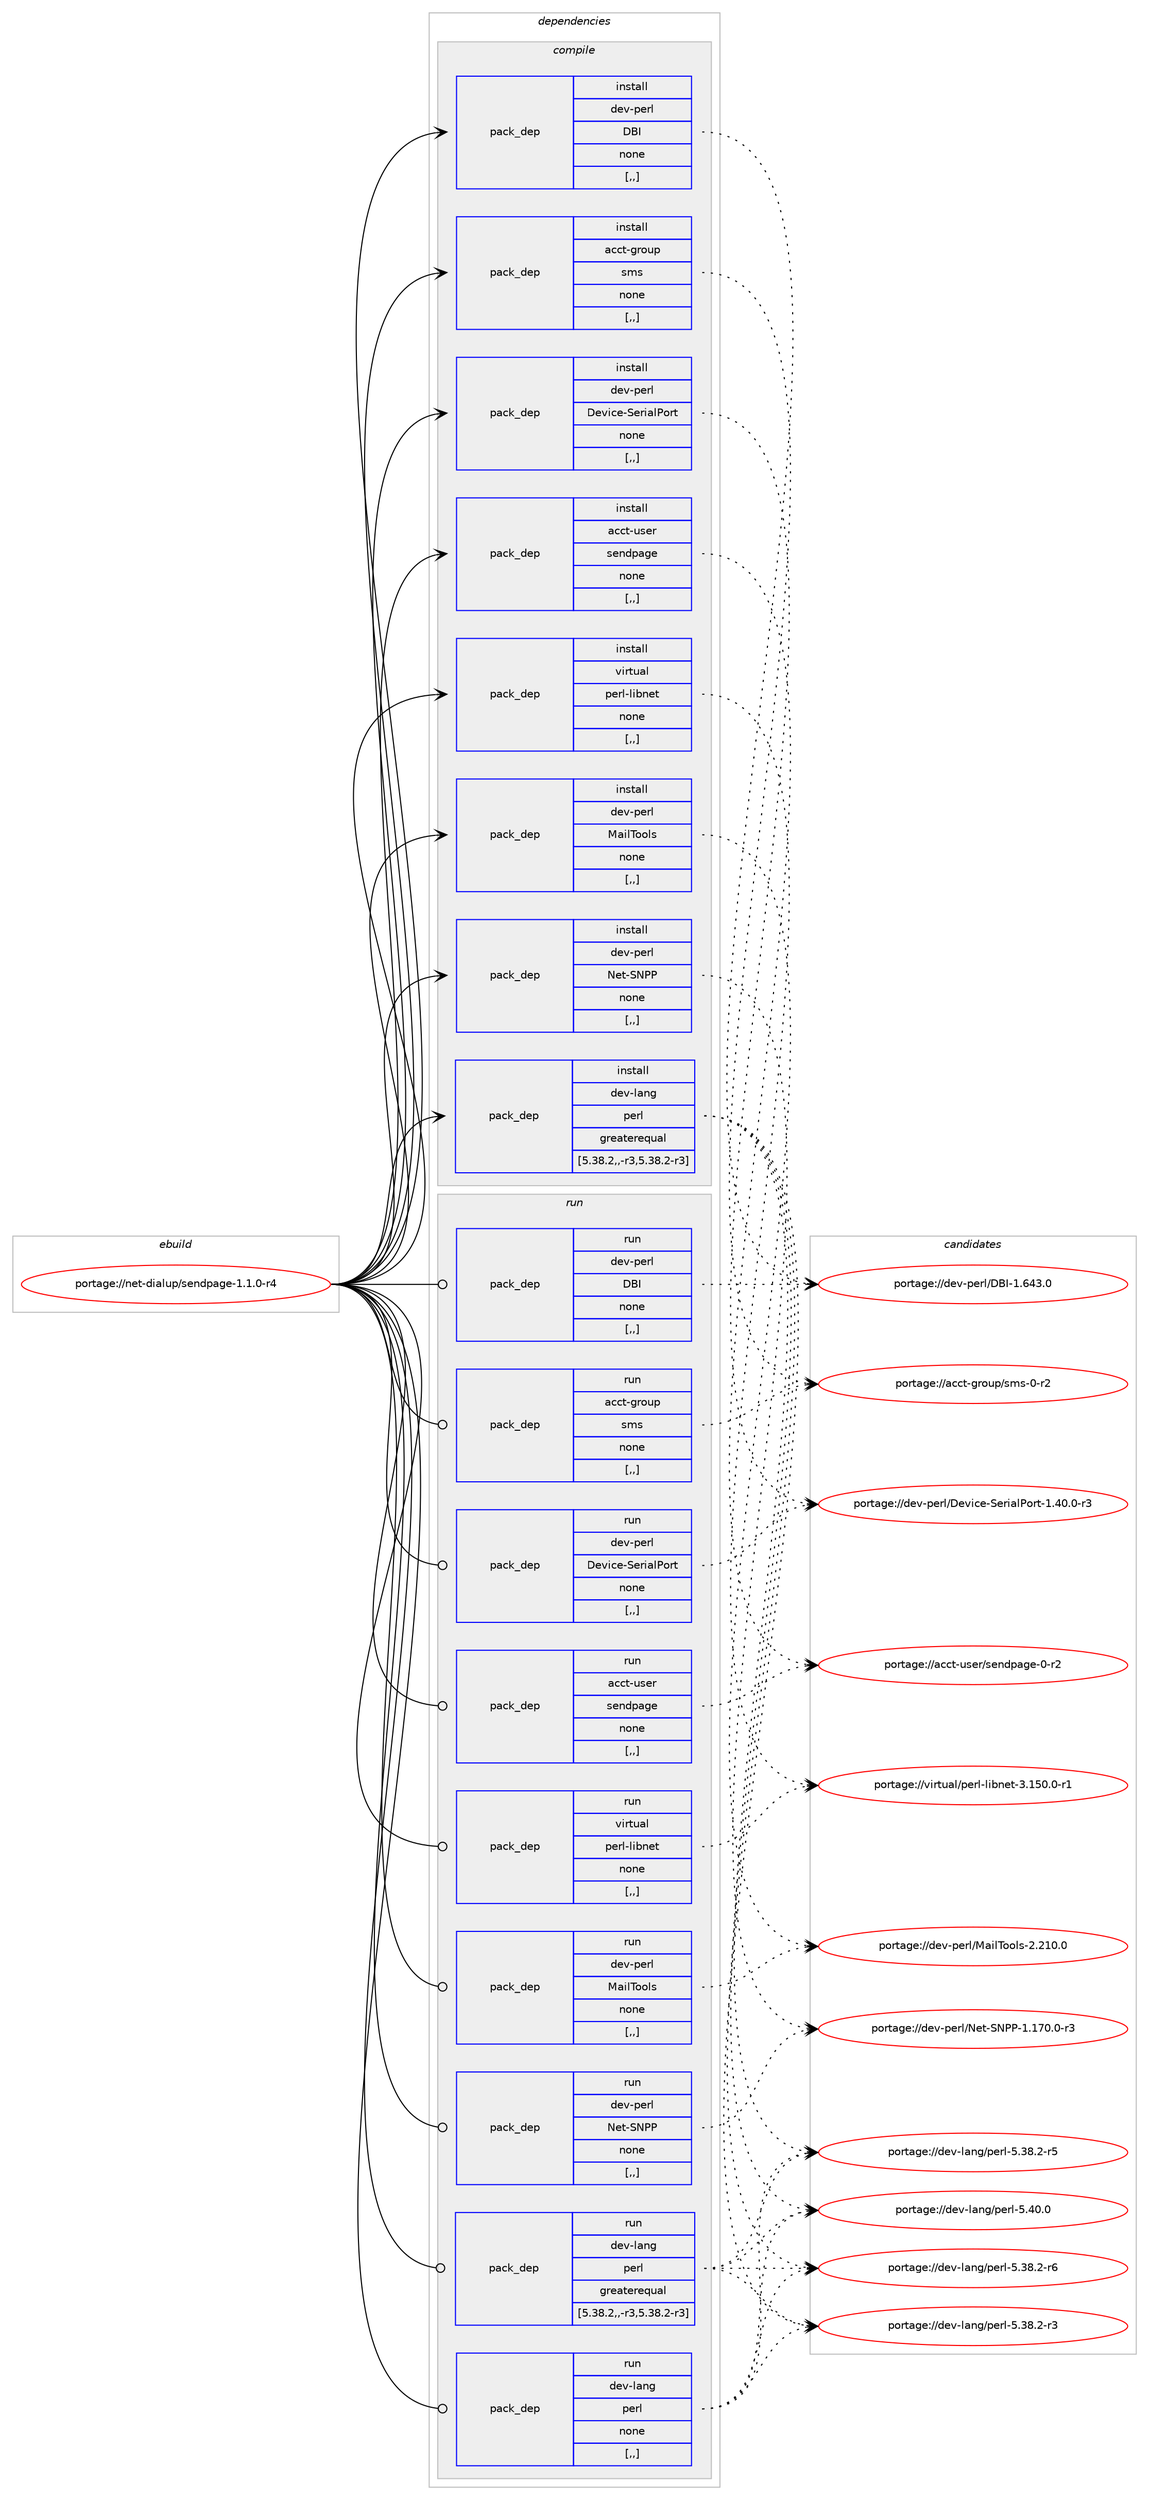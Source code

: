 digraph prolog {

# *************
# Graph options
# *************

newrank=true;
concentrate=true;
compound=true;
graph [rankdir=LR,fontname=Helvetica,fontsize=10,ranksep=1.5];#, ranksep=2.5, nodesep=0.2];
edge  [arrowhead=vee];
node  [fontname=Helvetica,fontsize=10];

# **********
# The ebuild
# **********

subgraph cluster_leftcol {
color=gray;
label=<<i>ebuild</i>>;
id [label="portage://net-dialup/sendpage-1.1.0-r4", color=red, width=4, href="../net-dialup/sendpage-1.1.0-r4.svg"];
}

# ****************
# The dependencies
# ****************

subgraph cluster_midcol {
color=gray;
label=<<i>dependencies</i>>;
subgraph cluster_compile {
fillcolor="#eeeeee";
style=filled;
label=<<i>compile</i>>;
subgraph pack252731 {
dependency344456 [label=<<TABLE BORDER="0" CELLBORDER="1" CELLSPACING="0" CELLPADDING="4" WIDTH="220"><TR><TD ROWSPAN="6" CELLPADDING="30">pack_dep</TD></TR><TR><TD WIDTH="110">install</TD></TR><TR><TD>acct-group</TD></TR><TR><TD>sms</TD></TR><TR><TD>none</TD></TR><TR><TD>[,,]</TD></TR></TABLE>>, shape=none, color=blue];
}
id:e -> dependency344456:w [weight=20,style="solid",arrowhead="vee"];
subgraph pack252732 {
dependency344457 [label=<<TABLE BORDER="0" CELLBORDER="1" CELLSPACING="0" CELLPADDING="4" WIDTH="220"><TR><TD ROWSPAN="6" CELLPADDING="30">pack_dep</TD></TR><TR><TD WIDTH="110">install</TD></TR><TR><TD>acct-user</TD></TR><TR><TD>sendpage</TD></TR><TR><TD>none</TD></TR><TR><TD>[,,]</TD></TR></TABLE>>, shape=none, color=blue];
}
id:e -> dependency344457:w [weight=20,style="solid",arrowhead="vee"];
subgraph pack252733 {
dependency344458 [label=<<TABLE BORDER="0" CELLBORDER="1" CELLSPACING="0" CELLPADDING="4" WIDTH="220"><TR><TD ROWSPAN="6" CELLPADDING="30">pack_dep</TD></TR><TR><TD WIDTH="110">install</TD></TR><TR><TD>dev-lang</TD></TR><TR><TD>perl</TD></TR><TR><TD>greaterequal</TD></TR><TR><TD>[5.38.2,,-r3,5.38.2-r3]</TD></TR></TABLE>>, shape=none, color=blue];
}
id:e -> dependency344458:w [weight=20,style="solid",arrowhead="vee"];
subgraph pack252734 {
dependency344459 [label=<<TABLE BORDER="0" CELLBORDER="1" CELLSPACING="0" CELLPADDING="4" WIDTH="220"><TR><TD ROWSPAN="6" CELLPADDING="30">pack_dep</TD></TR><TR><TD WIDTH="110">install</TD></TR><TR><TD>dev-perl</TD></TR><TR><TD>DBI</TD></TR><TR><TD>none</TD></TR><TR><TD>[,,]</TD></TR></TABLE>>, shape=none, color=blue];
}
id:e -> dependency344459:w [weight=20,style="solid",arrowhead="vee"];
subgraph pack252735 {
dependency344460 [label=<<TABLE BORDER="0" CELLBORDER="1" CELLSPACING="0" CELLPADDING="4" WIDTH="220"><TR><TD ROWSPAN="6" CELLPADDING="30">pack_dep</TD></TR><TR><TD WIDTH="110">install</TD></TR><TR><TD>dev-perl</TD></TR><TR><TD>Device-SerialPort</TD></TR><TR><TD>none</TD></TR><TR><TD>[,,]</TD></TR></TABLE>>, shape=none, color=blue];
}
id:e -> dependency344460:w [weight=20,style="solid",arrowhead="vee"];
subgraph pack252736 {
dependency344461 [label=<<TABLE BORDER="0" CELLBORDER="1" CELLSPACING="0" CELLPADDING="4" WIDTH="220"><TR><TD ROWSPAN="6" CELLPADDING="30">pack_dep</TD></TR><TR><TD WIDTH="110">install</TD></TR><TR><TD>dev-perl</TD></TR><TR><TD>MailTools</TD></TR><TR><TD>none</TD></TR><TR><TD>[,,]</TD></TR></TABLE>>, shape=none, color=blue];
}
id:e -> dependency344461:w [weight=20,style="solid",arrowhead="vee"];
subgraph pack252737 {
dependency344462 [label=<<TABLE BORDER="0" CELLBORDER="1" CELLSPACING="0" CELLPADDING="4" WIDTH="220"><TR><TD ROWSPAN="6" CELLPADDING="30">pack_dep</TD></TR><TR><TD WIDTH="110">install</TD></TR><TR><TD>dev-perl</TD></TR><TR><TD>Net-SNPP</TD></TR><TR><TD>none</TD></TR><TR><TD>[,,]</TD></TR></TABLE>>, shape=none, color=blue];
}
id:e -> dependency344462:w [weight=20,style="solid",arrowhead="vee"];
subgraph pack252738 {
dependency344463 [label=<<TABLE BORDER="0" CELLBORDER="1" CELLSPACING="0" CELLPADDING="4" WIDTH="220"><TR><TD ROWSPAN="6" CELLPADDING="30">pack_dep</TD></TR><TR><TD WIDTH="110">install</TD></TR><TR><TD>virtual</TD></TR><TR><TD>perl-libnet</TD></TR><TR><TD>none</TD></TR><TR><TD>[,,]</TD></TR></TABLE>>, shape=none, color=blue];
}
id:e -> dependency344463:w [weight=20,style="solid",arrowhead="vee"];
}
subgraph cluster_compileandrun {
fillcolor="#eeeeee";
style=filled;
label=<<i>compile and run</i>>;
}
subgraph cluster_run {
fillcolor="#eeeeee";
style=filled;
label=<<i>run</i>>;
subgraph pack252739 {
dependency344464 [label=<<TABLE BORDER="0" CELLBORDER="1" CELLSPACING="0" CELLPADDING="4" WIDTH="220"><TR><TD ROWSPAN="6" CELLPADDING="30">pack_dep</TD></TR><TR><TD WIDTH="110">run</TD></TR><TR><TD>acct-group</TD></TR><TR><TD>sms</TD></TR><TR><TD>none</TD></TR><TR><TD>[,,]</TD></TR></TABLE>>, shape=none, color=blue];
}
id:e -> dependency344464:w [weight=20,style="solid",arrowhead="odot"];
subgraph pack252740 {
dependency344465 [label=<<TABLE BORDER="0" CELLBORDER="1" CELLSPACING="0" CELLPADDING="4" WIDTH="220"><TR><TD ROWSPAN="6" CELLPADDING="30">pack_dep</TD></TR><TR><TD WIDTH="110">run</TD></TR><TR><TD>acct-user</TD></TR><TR><TD>sendpage</TD></TR><TR><TD>none</TD></TR><TR><TD>[,,]</TD></TR></TABLE>>, shape=none, color=blue];
}
id:e -> dependency344465:w [weight=20,style="solid",arrowhead="odot"];
subgraph pack252741 {
dependency344466 [label=<<TABLE BORDER="0" CELLBORDER="1" CELLSPACING="0" CELLPADDING="4" WIDTH="220"><TR><TD ROWSPAN="6" CELLPADDING="30">pack_dep</TD></TR><TR><TD WIDTH="110">run</TD></TR><TR><TD>dev-lang</TD></TR><TR><TD>perl</TD></TR><TR><TD>greaterequal</TD></TR><TR><TD>[5.38.2,,-r3,5.38.2-r3]</TD></TR></TABLE>>, shape=none, color=blue];
}
id:e -> dependency344466:w [weight=20,style="solid",arrowhead="odot"];
subgraph pack252742 {
dependency344467 [label=<<TABLE BORDER="0" CELLBORDER="1" CELLSPACING="0" CELLPADDING="4" WIDTH="220"><TR><TD ROWSPAN="6" CELLPADDING="30">pack_dep</TD></TR><TR><TD WIDTH="110">run</TD></TR><TR><TD>dev-lang</TD></TR><TR><TD>perl</TD></TR><TR><TD>none</TD></TR><TR><TD>[,,]</TD></TR></TABLE>>, shape=none, color=blue];
}
id:e -> dependency344467:w [weight=20,style="solid",arrowhead="odot"];
subgraph pack252743 {
dependency344468 [label=<<TABLE BORDER="0" CELLBORDER="1" CELLSPACING="0" CELLPADDING="4" WIDTH="220"><TR><TD ROWSPAN="6" CELLPADDING="30">pack_dep</TD></TR><TR><TD WIDTH="110">run</TD></TR><TR><TD>dev-perl</TD></TR><TR><TD>DBI</TD></TR><TR><TD>none</TD></TR><TR><TD>[,,]</TD></TR></TABLE>>, shape=none, color=blue];
}
id:e -> dependency344468:w [weight=20,style="solid",arrowhead="odot"];
subgraph pack252744 {
dependency344469 [label=<<TABLE BORDER="0" CELLBORDER="1" CELLSPACING="0" CELLPADDING="4" WIDTH="220"><TR><TD ROWSPAN="6" CELLPADDING="30">pack_dep</TD></TR><TR><TD WIDTH="110">run</TD></TR><TR><TD>dev-perl</TD></TR><TR><TD>Device-SerialPort</TD></TR><TR><TD>none</TD></TR><TR><TD>[,,]</TD></TR></TABLE>>, shape=none, color=blue];
}
id:e -> dependency344469:w [weight=20,style="solid",arrowhead="odot"];
subgraph pack252745 {
dependency344470 [label=<<TABLE BORDER="0" CELLBORDER="1" CELLSPACING="0" CELLPADDING="4" WIDTH="220"><TR><TD ROWSPAN="6" CELLPADDING="30">pack_dep</TD></TR><TR><TD WIDTH="110">run</TD></TR><TR><TD>dev-perl</TD></TR><TR><TD>MailTools</TD></TR><TR><TD>none</TD></TR><TR><TD>[,,]</TD></TR></TABLE>>, shape=none, color=blue];
}
id:e -> dependency344470:w [weight=20,style="solid",arrowhead="odot"];
subgraph pack252746 {
dependency344471 [label=<<TABLE BORDER="0" CELLBORDER="1" CELLSPACING="0" CELLPADDING="4" WIDTH="220"><TR><TD ROWSPAN="6" CELLPADDING="30">pack_dep</TD></TR><TR><TD WIDTH="110">run</TD></TR><TR><TD>dev-perl</TD></TR><TR><TD>Net-SNPP</TD></TR><TR><TD>none</TD></TR><TR><TD>[,,]</TD></TR></TABLE>>, shape=none, color=blue];
}
id:e -> dependency344471:w [weight=20,style="solid",arrowhead="odot"];
subgraph pack252747 {
dependency344472 [label=<<TABLE BORDER="0" CELLBORDER="1" CELLSPACING="0" CELLPADDING="4" WIDTH="220"><TR><TD ROWSPAN="6" CELLPADDING="30">pack_dep</TD></TR><TR><TD WIDTH="110">run</TD></TR><TR><TD>virtual</TD></TR><TR><TD>perl-libnet</TD></TR><TR><TD>none</TD></TR><TR><TD>[,,]</TD></TR></TABLE>>, shape=none, color=blue];
}
id:e -> dependency344472:w [weight=20,style="solid",arrowhead="odot"];
}
}

# **************
# The candidates
# **************

subgraph cluster_choices {
rank=same;
color=gray;
label=<<i>candidates</i>>;

subgraph choice252731 {
color=black;
nodesep=1;
choice979999116451031141111171124711510911545484511450 [label="portage://acct-group/sms-0-r2", color=red, width=4,href="../acct-group/sms-0-r2.svg"];
dependency344456:e -> choice979999116451031141111171124711510911545484511450:w [style=dotted,weight="100"];
}
subgraph choice252732 {
color=black;
nodesep=1;
choice97999911645117115101114471151011101001129710310145484511450 [label="portage://acct-user/sendpage-0-r2", color=red, width=4,href="../acct-user/sendpage-0-r2.svg"];
dependency344457:e -> choice97999911645117115101114471151011101001129710310145484511450:w [style=dotted,weight="100"];
}
subgraph choice252733 {
color=black;
nodesep=1;
choice10010111845108971101034711210111410845534652484648 [label="portage://dev-lang/perl-5.40.0", color=red, width=4,href="../dev-lang/perl-5.40.0.svg"];
choice100101118451089711010347112101114108455346515646504511454 [label="portage://dev-lang/perl-5.38.2-r6", color=red, width=4,href="../dev-lang/perl-5.38.2-r6.svg"];
choice100101118451089711010347112101114108455346515646504511453 [label="portage://dev-lang/perl-5.38.2-r5", color=red, width=4,href="../dev-lang/perl-5.38.2-r5.svg"];
choice100101118451089711010347112101114108455346515646504511451 [label="portage://dev-lang/perl-5.38.2-r3", color=red, width=4,href="../dev-lang/perl-5.38.2-r3.svg"];
dependency344458:e -> choice10010111845108971101034711210111410845534652484648:w [style=dotted,weight="100"];
dependency344458:e -> choice100101118451089711010347112101114108455346515646504511454:w [style=dotted,weight="100"];
dependency344458:e -> choice100101118451089711010347112101114108455346515646504511453:w [style=dotted,weight="100"];
dependency344458:e -> choice100101118451089711010347112101114108455346515646504511451:w [style=dotted,weight="100"];
}
subgraph choice252734 {
color=black;
nodesep=1;
choice10010111845112101114108476866734549465452514648 [label="portage://dev-perl/DBI-1.643.0", color=red, width=4,href="../dev-perl/DBI-1.643.0.svg"];
dependency344459:e -> choice10010111845112101114108476866734549465452514648:w [style=dotted,weight="100"];
}
subgraph choice252735 {
color=black;
nodesep=1;
choice1001011184511210111410847681011181059910145831011141059710880111114116454946524846484511451 [label="portage://dev-perl/Device-SerialPort-1.40.0-r3", color=red, width=4,href="../dev-perl/Device-SerialPort-1.40.0-r3.svg"];
dependency344460:e -> choice1001011184511210111410847681011181059910145831011141059710880111114116454946524846484511451:w [style=dotted,weight="100"];
}
subgraph choice252736 {
color=black;
nodesep=1;
choice10010111845112101114108477797105108841111111081154550465049484648 [label="portage://dev-perl/MailTools-2.210.0", color=red, width=4,href="../dev-perl/MailTools-2.210.0.svg"];
dependency344461:e -> choice10010111845112101114108477797105108841111111081154550465049484648:w [style=dotted,weight="100"];
}
subgraph choice252737 {
color=black;
nodesep=1;
choice100101118451121011141084778101116458378808045494649554846484511451 [label="portage://dev-perl/Net-SNPP-1.170.0-r3", color=red, width=4,href="../dev-perl/Net-SNPP-1.170.0-r3.svg"];
dependency344462:e -> choice100101118451121011141084778101116458378808045494649554846484511451:w [style=dotted,weight="100"];
}
subgraph choice252738 {
color=black;
nodesep=1;
choice1181051141161179710847112101114108451081059811010111645514649534846484511449 [label="portage://virtual/perl-libnet-3.150.0-r1", color=red, width=4,href="../virtual/perl-libnet-3.150.0-r1.svg"];
dependency344463:e -> choice1181051141161179710847112101114108451081059811010111645514649534846484511449:w [style=dotted,weight="100"];
}
subgraph choice252739 {
color=black;
nodesep=1;
choice979999116451031141111171124711510911545484511450 [label="portage://acct-group/sms-0-r2", color=red, width=4,href="../acct-group/sms-0-r2.svg"];
dependency344464:e -> choice979999116451031141111171124711510911545484511450:w [style=dotted,weight="100"];
}
subgraph choice252740 {
color=black;
nodesep=1;
choice97999911645117115101114471151011101001129710310145484511450 [label="portage://acct-user/sendpage-0-r2", color=red, width=4,href="../acct-user/sendpage-0-r2.svg"];
dependency344465:e -> choice97999911645117115101114471151011101001129710310145484511450:w [style=dotted,weight="100"];
}
subgraph choice252741 {
color=black;
nodesep=1;
choice10010111845108971101034711210111410845534652484648 [label="portage://dev-lang/perl-5.40.0", color=red, width=4,href="../dev-lang/perl-5.40.0.svg"];
choice100101118451089711010347112101114108455346515646504511454 [label="portage://dev-lang/perl-5.38.2-r6", color=red, width=4,href="../dev-lang/perl-5.38.2-r6.svg"];
choice100101118451089711010347112101114108455346515646504511453 [label="portage://dev-lang/perl-5.38.2-r5", color=red, width=4,href="../dev-lang/perl-5.38.2-r5.svg"];
choice100101118451089711010347112101114108455346515646504511451 [label="portage://dev-lang/perl-5.38.2-r3", color=red, width=4,href="../dev-lang/perl-5.38.2-r3.svg"];
dependency344466:e -> choice10010111845108971101034711210111410845534652484648:w [style=dotted,weight="100"];
dependency344466:e -> choice100101118451089711010347112101114108455346515646504511454:w [style=dotted,weight="100"];
dependency344466:e -> choice100101118451089711010347112101114108455346515646504511453:w [style=dotted,weight="100"];
dependency344466:e -> choice100101118451089711010347112101114108455346515646504511451:w [style=dotted,weight="100"];
}
subgraph choice252742 {
color=black;
nodesep=1;
choice10010111845108971101034711210111410845534652484648 [label="portage://dev-lang/perl-5.40.0", color=red, width=4,href="../dev-lang/perl-5.40.0.svg"];
choice100101118451089711010347112101114108455346515646504511454 [label="portage://dev-lang/perl-5.38.2-r6", color=red, width=4,href="../dev-lang/perl-5.38.2-r6.svg"];
choice100101118451089711010347112101114108455346515646504511453 [label="portage://dev-lang/perl-5.38.2-r5", color=red, width=4,href="../dev-lang/perl-5.38.2-r5.svg"];
choice100101118451089711010347112101114108455346515646504511451 [label="portage://dev-lang/perl-5.38.2-r3", color=red, width=4,href="../dev-lang/perl-5.38.2-r3.svg"];
dependency344467:e -> choice10010111845108971101034711210111410845534652484648:w [style=dotted,weight="100"];
dependency344467:e -> choice100101118451089711010347112101114108455346515646504511454:w [style=dotted,weight="100"];
dependency344467:e -> choice100101118451089711010347112101114108455346515646504511453:w [style=dotted,weight="100"];
dependency344467:e -> choice100101118451089711010347112101114108455346515646504511451:w [style=dotted,weight="100"];
}
subgraph choice252743 {
color=black;
nodesep=1;
choice10010111845112101114108476866734549465452514648 [label="portage://dev-perl/DBI-1.643.0", color=red, width=4,href="../dev-perl/DBI-1.643.0.svg"];
dependency344468:e -> choice10010111845112101114108476866734549465452514648:w [style=dotted,weight="100"];
}
subgraph choice252744 {
color=black;
nodesep=1;
choice1001011184511210111410847681011181059910145831011141059710880111114116454946524846484511451 [label="portage://dev-perl/Device-SerialPort-1.40.0-r3", color=red, width=4,href="../dev-perl/Device-SerialPort-1.40.0-r3.svg"];
dependency344469:e -> choice1001011184511210111410847681011181059910145831011141059710880111114116454946524846484511451:w [style=dotted,weight="100"];
}
subgraph choice252745 {
color=black;
nodesep=1;
choice10010111845112101114108477797105108841111111081154550465049484648 [label="portage://dev-perl/MailTools-2.210.0", color=red, width=4,href="../dev-perl/MailTools-2.210.0.svg"];
dependency344470:e -> choice10010111845112101114108477797105108841111111081154550465049484648:w [style=dotted,weight="100"];
}
subgraph choice252746 {
color=black;
nodesep=1;
choice100101118451121011141084778101116458378808045494649554846484511451 [label="portage://dev-perl/Net-SNPP-1.170.0-r3", color=red, width=4,href="../dev-perl/Net-SNPP-1.170.0-r3.svg"];
dependency344471:e -> choice100101118451121011141084778101116458378808045494649554846484511451:w [style=dotted,weight="100"];
}
subgraph choice252747 {
color=black;
nodesep=1;
choice1181051141161179710847112101114108451081059811010111645514649534846484511449 [label="portage://virtual/perl-libnet-3.150.0-r1", color=red, width=4,href="../virtual/perl-libnet-3.150.0-r1.svg"];
dependency344472:e -> choice1181051141161179710847112101114108451081059811010111645514649534846484511449:w [style=dotted,weight="100"];
}
}

}
